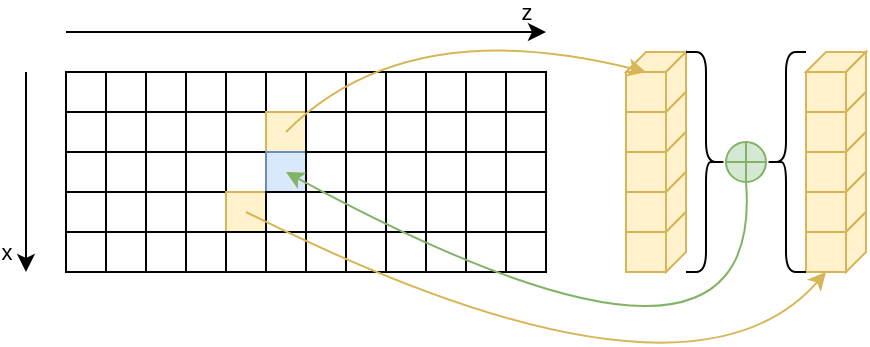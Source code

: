<mxfile version="21.5.2">
  <diagram name="Seite-1" id="kHf-WrBzQYWUcHvc4sP6">
    <mxGraphModel dx="961" dy="550" grid="1" gridSize="10" guides="1" tooltips="1" connect="1" arrows="1" fold="1" page="1" pageScale="1" pageWidth="827" pageHeight="1169" math="0" shadow="0">
      <root>
        <mxCell id="0" />
        <mxCell id="1" parent="0" />
        <mxCell id="-pxFj7mfdjv1AFyYW9a7-1" value="" style="rounded=0;whiteSpace=wrap;html=1;" vertex="1" parent="1">
          <mxGeometry x="200" y="320" width="20" height="20" as="geometry" />
        </mxCell>
        <mxCell id="-pxFj7mfdjv1AFyYW9a7-2" value="" style="rounded=0;whiteSpace=wrap;html=1;" vertex="1" parent="1">
          <mxGeometry x="220" y="320" width="20" height="20" as="geometry" />
        </mxCell>
        <mxCell id="-pxFj7mfdjv1AFyYW9a7-6" value="" style="rounded=0;whiteSpace=wrap;html=1;" vertex="1" parent="1">
          <mxGeometry x="200" y="340" width="20" height="20" as="geometry" />
        </mxCell>
        <mxCell id="-pxFj7mfdjv1AFyYW9a7-7" value="" style="rounded=0;whiteSpace=wrap;html=1;" vertex="1" parent="1">
          <mxGeometry x="220" y="340" width="20" height="20" as="geometry" />
        </mxCell>
        <mxCell id="-pxFj7mfdjv1AFyYW9a7-11" value="" style="rounded=0;whiteSpace=wrap;html=1;" vertex="1" parent="1">
          <mxGeometry x="200" y="360" width="20" height="20" as="geometry" />
        </mxCell>
        <mxCell id="-pxFj7mfdjv1AFyYW9a7-12" value="" style="rounded=0;whiteSpace=wrap;html=1;" vertex="1" parent="1">
          <mxGeometry x="220" y="360" width="20" height="20" as="geometry" />
        </mxCell>
        <mxCell id="-pxFj7mfdjv1AFyYW9a7-16" value="" style="rounded=0;whiteSpace=wrap;html=1;" vertex="1" parent="1">
          <mxGeometry x="200" y="380" width="20" height="20" as="geometry" />
        </mxCell>
        <mxCell id="-pxFj7mfdjv1AFyYW9a7-17" value="" style="rounded=0;whiteSpace=wrap;html=1;" vertex="1" parent="1">
          <mxGeometry x="220" y="380" width="20" height="20" as="geometry" />
        </mxCell>
        <mxCell id="-pxFj7mfdjv1AFyYW9a7-21" value="" style="rounded=0;whiteSpace=wrap;html=1;" vertex="1" parent="1">
          <mxGeometry x="200" y="400" width="20" height="20" as="geometry" />
        </mxCell>
        <mxCell id="-pxFj7mfdjv1AFyYW9a7-22" value="" style="rounded=0;whiteSpace=wrap;html=1;" vertex="1" parent="1">
          <mxGeometry x="220" y="400" width="20" height="20" as="geometry" />
        </mxCell>
        <mxCell id="-pxFj7mfdjv1AFyYW9a7-51" value="" style="rounded=0;whiteSpace=wrap;html=1;" vertex="1" parent="1">
          <mxGeometry x="240" y="320" width="20" height="20" as="geometry" />
        </mxCell>
        <mxCell id="-pxFj7mfdjv1AFyYW9a7-52" value="" style="rounded=0;whiteSpace=wrap;html=1;" vertex="1" parent="1">
          <mxGeometry x="260" y="320" width="20" height="20" as="geometry" />
        </mxCell>
        <mxCell id="-pxFj7mfdjv1AFyYW9a7-53" value="" style="rounded=0;whiteSpace=wrap;html=1;" vertex="1" parent="1">
          <mxGeometry x="240" y="340" width="20" height="20" as="geometry" />
        </mxCell>
        <mxCell id="-pxFj7mfdjv1AFyYW9a7-54" value="" style="rounded=0;whiteSpace=wrap;html=1;" vertex="1" parent="1">
          <mxGeometry x="260" y="340" width="20" height="20" as="geometry" />
        </mxCell>
        <mxCell id="-pxFj7mfdjv1AFyYW9a7-55" value="" style="rounded=0;whiteSpace=wrap;html=1;" vertex="1" parent="1">
          <mxGeometry x="240" y="360" width="20" height="20" as="geometry" />
        </mxCell>
        <mxCell id="-pxFj7mfdjv1AFyYW9a7-56" value="" style="rounded=0;whiteSpace=wrap;html=1;" vertex="1" parent="1">
          <mxGeometry x="260" y="360" width="20" height="20" as="geometry" />
        </mxCell>
        <mxCell id="-pxFj7mfdjv1AFyYW9a7-57" value="" style="rounded=0;whiteSpace=wrap;html=1;" vertex="1" parent="1">
          <mxGeometry x="240" y="380" width="20" height="20" as="geometry" />
        </mxCell>
        <mxCell id="-pxFj7mfdjv1AFyYW9a7-58" value="" style="rounded=0;whiteSpace=wrap;html=1;" vertex="1" parent="1">
          <mxGeometry x="260" y="380" width="20" height="20" as="geometry" />
        </mxCell>
        <mxCell id="-pxFj7mfdjv1AFyYW9a7-59" value="" style="rounded=0;whiteSpace=wrap;html=1;" vertex="1" parent="1">
          <mxGeometry x="240" y="400" width="20" height="20" as="geometry" />
        </mxCell>
        <mxCell id="-pxFj7mfdjv1AFyYW9a7-60" value="" style="rounded=0;whiteSpace=wrap;html=1;" vertex="1" parent="1">
          <mxGeometry x="260" y="400" width="20" height="20" as="geometry" />
        </mxCell>
        <mxCell id="-pxFj7mfdjv1AFyYW9a7-61" value="" style="rounded=0;whiteSpace=wrap;html=1;" vertex="1" parent="1">
          <mxGeometry x="280" y="320" width="20" height="20" as="geometry" />
        </mxCell>
        <mxCell id="-pxFj7mfdjv1AFyYW9a7-62" value="" style="rounded=0;whiteSpace=wrap;html=1;" vertex="1" parent="1">
          <mxGeometry x="300" y="320" width="20" height="20" as="geometry" />
        </mxCell>
        <mxCell id="-pxFj7mfdjv1AFyYW9a7-63" value="" style="rounded=0;whiteSpace=wrap;html=1;" vertex="1" parent="1">
          <mxGeometry x="280" y="340" width="20" height="20" as="geometry" />
        </mxCell>
        <mxCell id="-pxFj7mfdjv1AFyYW9a7-64" value="" style="rounded=0;whiteSpace=wrap;html=1;fillColor=#fff2cc;strokeColor=#d6b656;" vertex="1" parent="1">
          <mxGeometry x="300" y="340" width="20" height="20" as="geometry" />
        </mxCell>
        <mxCell id="-pxFj7mfdjv1AFyYW9a7-65" value="" style="rounded=0;whiteSpace=wrap;html=1;" vertex="1" parent="1">
          <mxGeometry x="280" y="360" width="20" height="20" as="geometry" />
        </mxCell>
        <mxCell id="-pxFj7mfdjv1AFyYW9a7-66" value="" style="rounded=0;whiteSpace=wrap;html=1;fillColor=#dae8fc;strokeColor=#6c8ebf;" vertex="1" parent="1">
          <mxGeometry x="300" y="360" width="20" height="20" as="geometry" />
        </mxCell>
        <mxCell id="-pxFj7mfdjv1AFyYW9a7-67" value="" style="rounded=0;whiteSpace=wrap;html=1;fillColor=#fff2cc;strokeColor=#d6b656;" vertex="1" parent="1">
          <mxGeometry x="280" y="380" width="20" height="20" as="geometry" />
        </mxCell>
        <mxCell id="-pxFj7mfdjv1AFyYW9a7-68" value="" style="rounded=0;whiteSpace=wrap;html=1;" vertex="1" parent="1">
          <mxGeometry x="300" y="380" width="20" height="20" as="geometry" />
        </mxCell>
        <mxCell id="-pxFj7mfdjv1AFyYW9a7-69" value="" style="rounded=0;whiteSpace=wrap;html=1;" vertex="1" parent="1">
          <mxGeometry x="280" y="400" width="20" height="20" as="geometry" />
        </mxCell>
        <mxCell id="-pxFj7mfdjv1AFyYW9a7-70" value="" style="rounded=0;whiteSpace=wrap;html=1;" vertex="1" parent="1">
          <mxGeometry x="300" y="400" width="20" height="20" as="geometry" />
        </mxCell>
        <mxCell id="-pxFj7mfdjv1AFyYW9a7-71" value="" style="rounded=0;whiteSpace=wrap;html=1;" vertex="1" parent="1">
          <mxGeometry x="320" y="320" width="20" height="20" as="geometry" />
        </mxCell>
        <mxCell id="-pxFj7mfdjv1AFyYW9a7-72" value="" style="rounded=0;whiteSpace=wrap;html=1;" vertex="1" parent="1">
          <mxGeometry x="340" y="320" width="20" height="20" as="geometry" />
        </mxCell>
        <mxCell id="-pxFj7mfdjv1AFyYW9a7-73" value="" style="rounded=0;whiteSpace=wrap;html=1;" vertex="1" parent="1">
          <mxGeometry x="320" y="340" width="20" height="20" as="geometry" />
        </mxCell>
        <mxCell id="-pxFj7mfdjv1AFyYW9a7-74" value="" style="rounded=0;whiteSpace=wrap;html=1;" vertex="1" parent="1">
          <mxGeometry x="340" y="340" width="20" height="20" as="geometry" />
        </mxCell>
        <mxCell id="-pxFj7mfdjv1AFyYW9a7-75" value="" style="rounded=0;whiteSpace=wrap;html=1;" vertex="1" parent="1">
          <mxGeometry x="320" y="360" width="20" height="20" as="geometry" />
        </mxCell>
        <mxCell id="-pxFj7mfdjv1AFyYW9a7-76" value="" style="rounded=0;whiteSpace=wrap;html=1;" vertex="1" parent="1">
          <mxGeometry x="340" y="360" width="20" height="20" as="geometry" />
        </mxCell>
        <mxCell id="-pxFj7mfdjv1AFyYW9a7-77" value="" style="rounded=0;whiteSpace=wrap;html=1;" vertex="1" parent="1">
          <mxGeometry x="320" y="380" width="20" height="20" as="geometry" />
        </mxCell>
        <mxCell id="-pxFj7mfdjv1AFyYW9a7-78" value="" style="rounded=0;whiteSpace=wrap;html=1;" vertex="1" parent="1">
          <mxGeometry x="340" y="380" width="20" height="20" as="geometry" />
        </mxCell>
        <mxCell id="-pxFj7mfdjv1AFyYW9a7-79" value="" style="rounded=0;whiteSpace=wrap;html=1;" vertex="1" parent="1">
          <mxGeometry x="320" y="400" width="20" height="20" as="geometry" />
        </mxCell>
        <mxCell id="-pxFj7mfdjv1AFyYW9a7-80" value="" style="rounded=0;whiteSpace=wrap;html=1;" vertex="1" parent="1">
          <mxGeometry x="340" y="400" width="20" height="20" as="geometry" />
        </mxCell>
        <mxCell id="-pxFj7mfdjv1AFyYW9a7-81" value="" style="rounded=0;whiteSpace=wrap;html=1;" vertex="1" parent="1">
          <mxGeometry x="360" y="320" width="20" height="20" as="geometry" />
        </mxCell>
        <mxCell id="-pxFj7mfdjv1AFyYW9a7-82" value="" style="rounded=0;whiteSpace=wrap;html=1;" vertex="1" parent="1">
          <mxGeometry x="380" y="320" width="20" height="20" as="geometry" />
        </mxCell>
        <mxCell id="-pxFj7mfdjv1AFyYW9a7-83" value="" style="rounded=0;whiteSpace=wrap;html=1;" vertex="1" parent="1">
          <mxGeometry x="360" y="340" width="20" height="20" as="geometry" />
        </mxCell>
        <mxCell id="-pxFj7mfdjv1AFyYW9a7-84" value="" style="rounded=0;whiteSpace=wrap;html=1;" vertex="1" parent="1">
          <mxGeometry x="380" y="340" width="20" height="20" as="geometry" />
        </mxCell>
        <mxCell id="-pxFj7mfdjv1AFyYW9a7-85" value="" style="rounded=0;whiteSpace=wrap;html=1;" vertex="1" parent="1">
          <mxGeometry x="360" y="360" width="20" height="20" as="geometry" />
        </mxCell>
        <mxCell id="-pxFj7mfdjv1AFyYW9a7-86" value="" style="rounded=0;whiteSpace=wrap;html=1;" vertex="1" parent="1">
          <mxGeometry x="380" y="360" width="20" height="20" as="geometry" />
        </mxCell>
        <mxCell id="-pxFj7mfdjv1AFyYW9a7-87" value="" style="rounded=0;whiteSpace=wrap;html=1;" vertex="1" parent="1">
          <mxGeometry x="360" y="380" width="20" height="20" as="geometry" />
        </mxCell>
        <mxCell id="-pxFj7mfdjv1AFyYW9a7-88" value="" style="rounded=0;whiteSpace=wrap;html=1;" vertex="1" parent="1">
          <mxGeometry x="380" y="380" width="20" height="20" as="geometry" />
        </mxCell>
        <mxCell id="-pxFj7mfdjv1AFyYW9a7-89" value="" style="rounded=0;whiteSpace=wrap;html=1;" vertex="1" parent="1">
          <mxGeometry x="360" y="400" width="20" height="20" as="geometry" />
        </mxCell>
        <mxCell id="-pxFj7mfdjv1AFyYW9a7-90" value="" style="rounded=0;whiteSpace=wrap;html=1;" vertex="1" parent="1">
          <mxGeometry x="380" y="400" width="20" height="20" as="geometry" />
        </mxCell>
        <mxCell id="-pxFj7mfdjv1AFyYW9a7-91" value="" style="rounded=0;whiteSpace=wrap;html=1;" vertex="1" parent="1">
          <mxGeometry x="400" y="320" width="20" height="20" as="geometry" />
        </mxCell>
        <mxCell id="-pxFj7mfdjv1AFyYW9a7-92" value="" style="rounded=0;whiteSpace=wrap;html=1;" vertex="1" parent="1">
          <mxGeometry x="420" y="320" width="20" height="20" as="geometry" />
        </mxCell>
        <mxCell id="-pxFj7mfdjv1AFyYW9a7-93" value="" style="rounded=0;whiteSpace=wrap;html=1;" vertex="1" parent="1">
          <mxGeometry x="400" y="340" width="20" height="20" as="geometry" />
        </mxCell>
        <mxCell id="-pxFj7mfdjv1AFyYW9a7-94" value="" style="rounded=0;whiteSpace=wrap;html=1;" vertex="1" parent="1">
          <mxGeometry x="420" y="340" width="20" height="20" as="geometry" />
        </mxCell>
        <mxCell id="-pxFj7mfdjv1AFyYW9a7-95" value="" style="rounded=0;whiteSpace=wrap;html=1;" vertex="1" parent="1">
          <mxGeometry x="400" y="360" width="20" height="20" as="geometry" />
        </mxCell>
        <mxCell id="-pxFj7mfdjv1AFyYW9a7-96" value="" style="rounded=0;whiteSpace=wrap;html=1;" vertex="1" parent="1">
          <mxGeometry x="420" y="360" width="20" height="20" as="geometry" />
        </mxCell>
        <mxCell id="-pxFj7mfdjv1AFyYW9a7-97" value="" style="rounded=0;whiteSpace=wrap;html=1;" vertex="1" parent="1">
          <mxGeometry x="400" y="380" width="20" height="20" as="geometry" />
        </mxCell>
        <mxCell id="-pxFj7mfdjv1AFyYW9a7-98" value="" style="rounded=0;whiteSpace=wrap;html=1;" vertex="1" parent="1">
          <mxGeometry x="420" y="380" width="20" height="20" as="geometry" />
        </mxCell>
        <mxCell id="-pxFj7mfdjv1AFyYW9a7-99" value="" style="rounded=0;whiteSpace=wrap;html=1;" vertex="1" parent="1">
          <mxGeometry x="400" y="400" width="20" height="20" as="geometry" />
        </mxCell>
        <mxCell id="-pxFj7mfdjv1AFyYW9a7-100" value="" style="rounded=0;whiteSpace=wrap;html=1;" vertex="1" parent="1">
          <mxGeometry x="420" y="400" width="20" height="20" as="geometry" />
        </mxCell>
        <mxCell id="-pxFj7mfdjv1AFyYW9a7-101" value="" style="endArrow=classic;html=1;rounded=0;" edge="1" parent="1">
          <mxGeometry width="50" height="50" relative="1" as="geometry">
            <mxPoint x="180" y="320" as="sourcePoint" />
            <mxPoint x="180" y="420" as="targetPoint" />
          </mxGeometry>
        </mxCell>
        <mxCell id="-pxFj7mfdjv1AFyYW9a7-102" value="x" style="edgeLabel;html=1;align=center;verticalAlign=middle;resizable=0;points=[];labelBackgroundColor=none;" vertex="1" connectable="0" parent="-pxFj7mfdjv1AFyYW9a7-101">
          <mxGeometry x="0.734" y="-1" relative="1" as="geometry">
            <mxPoint x="-9" y="3" as="offset" />
          </mxGeometry>
        </mxCell>
        <mxCell id="-pxFj7mfdjv1AFyYW9a7-103" value="" style="endArrow=classic;html=1;rounded=0;" edge="1" parent="1">
          <mxGeometry width="50" height="50" relative="1" as="geometry">
            <mxPoint x="200" y="300" as="sourcePoint" />
            <mxPoint x="440" y="300" as="targetPoint" />
          </mxGeometry>
        </mxCell>
        <mxCell id="-pxFj7mfdjv1AFyYW9a7-104" value="z" style="edgeLabel;html=1;align=center;verticalAlign=middle;resizable=0;points=[];labelBackgroundColor=none;" vertex="1" connectable="0" parent="-pxFj7mfdjv1AFyYW9a7-103">
          <mxGeometry x="0.914" y="2" relative="1" as="geometry">
            <mxPoint y="-8" as="offset" />
          </mxGeometry>
        </mxCell>
        <mxCell id="-pxFj7mfdjv1AFyYW9a7-119" value="" style="group;" vertex="1" connectable="0" parent="1">
          <mxGeometry x="480" y="310" width="30" height="110" as="geometry" />
        </mxCell>
        <mxCell id="-pxFj7mfdjv1AFyYW9a7-120" value="" style="group;" vertex="1" connectable="0" parent="-pxFj7mfdjv1AFyYW9a7-119">
          <mxGeometry width="30" height="30" as="geometry" />
        </mxCell>
        <mxCell id="-pxFj7mfdjv1AFyYW9a7-121" value="" style="whiteSpace=wrap;html=1;aspect=fixed;fillColor=#fff2cc;strokeColor=#d6b656;" vertex="1" parent="-pxFj7mfdjv1AFyYW9a7-120">
          <mxGeometry y="10" width="20" height="20" as="geometry" />
        </mxCell>
        <mxCell id="-pxFj7mfdjv1AFyYW9a7-122" value="" style="shape=parallelogram;perimeter=parallelogramPerimeter;whiteSpace=wrap;html=1;fixedSize=1;size=10;fillColor=#fff2cc;strokeColor=#d6b656;" vertex="1" parent="-pxFj7mfdjv1AFyYW9a7-120">
          <mxGeometry width="30" height="10" as="geometry" />
        </mxCell>
        <mxCell id="-pxFj7mfdjv1AFyYW9a7-123" value="" style="shape=parallelogram;perimeter=parallelogramPerimeter;whiteSpace=wrap;html=1;fixedSize=1;size=10;rotation=90;flipH=1;fillColor=#fff2cc;strokeColor=#d6b656;" vertex="1" parent="-pxFj7mfdjv1AFyYW9a7-120">
          <mxGeometry x="10" y="10" width="30" height="10" as="geometry" />
        </mxCell>
        <mxCell id="-pxFj7mfdjv1AFyYW9a7-124" value="" style="whiteSpace=wrap;html=1;aspect=fixed;fillColor=#fff2cc;strokeColor=#d6b656;" vertex="1" parent="-pxFj7mfdjv1AFyYW9a7-119">
          <mxGeometry y="30" width="20" height="20" as="geometry" />
        </mxCell>
        <mxCell id="-pxFj7mfdjv1AFyYW9a7-125" value="" style="whiteSpace=wrap;html=1;aspect=fixed;fillColor=#fff2cc;strokeColor=#d6b656;" vertex="1" parent="-pxFj7mfdjv1AFyYW9a7-119">
          <mxGeometry y="50" width="20" height="20" as="geometry" />
        </mxCell>
        <mxCell id="-pxFj7mfdjv1AFyYW9a7-126" value="" style="whiteSpace=wrap;html=1;aspect=fixed;fillColor=#fff2cc;strokeColor=#d6b656;" vertex="1" parent="-pxFj7mfdjv1AFyYW9a7-119">
          <mxGeometry y="70" width="20" height="20" as="geometry" />
        </mxCell>
        <mxCell id="-pxFj7mfdjv1AFyYW9a7-127" value="" style="whiteSpace=wrap;html=1;aspect=fixed;fillColor=#fff2cc;strokeColor=#d6b656;" vertex="1" parent="-pxFj7mfdjv1AFyYW9a7-119">
          <mxGeometry y="90" width="20" height="20" as="geometry" />
        </mxCell>
        <mxCell id="-pxFj7mfdjv1AFyYW9a7-128" value="" style="shape=parallelogram;perimeter=parallelogramPerimeter;whiteSpace=wrap;html=1;fixedSize=1;size=10;rotation=90;flipH=1;fillColor=#fff2cc;strokeColor=#d6b656;" vertex="1" parent="-pxFj7mfdjv1AFyYW9a7-119">
          <mxGeometry x="10" y="30" width="30" height="10" as="geometry" />
        </mxCell>
        <mxCell id="-pxFj7mfdjv1AFyYW9a7-129" value="" style="shape=parallelogram;perimeter=parallelogramPerimeter;whiteSpace=wrap;html=1;fixedSize=1;size=10;rotation=90;flipH=1;fillColor=#fff2cc;strokeColor=#d6b656;" vertex="1" parent="-pxFj7mfdjv1AFyYW9a7-119">
          <mxGeometry x="10" y="50" width="30" height="10" as="geometry" />
        </mxCell>
        <mxCell id="-pxFj7mfdjv1AFyYW9a7-130" value="" style="shape=parallelogram;perimeter=parallelogramPerimeter;whiteSpace=wrap;html=1;fixedSize=1;size=10;rotation=90;flipH=1;fillColor=#fff2cc;strokeColor=#d6b656;" vertex="1" parent="-pxFj7mfdjv1AFyYW9a7-119">
          <mxGeometry x="10" y="70" width="30" height="10" as="geometry" />
        </mxCell>
        <mxCell id="-pxFj7mfdjv1AFyYW9a7-131" value="" style="shape=parallelogram;perimeter=parallelogramPerimeter;whiteSpace=wrap;html=1;fixedSize=1;size=10;rotation=90;flipH=1;fillColor=#fff2cc;strokeColor=#d6b656;" vertex="1" parent="-pxFj7mfdjv1AFyYW9a7-119">
          <mxGeometry x="10" y="90" width="30" height="10" as="geometry" />
        </mxCell>
        <mxCell id="-pxFj7mfdjv1AFyYW9a7-135" value="" style="curved=1;endArrow=classic;html=1;rounded=0;fillColor=#fff2cc;strokeColor=#d6b656;entryX=0.5;entryY=1;entryDx=0;entryDy=0;" edge="1" parent="1" target="-pxFj7mfdjv1AFyYW9a7-144">
          <mxGeometry width="50" height="50" relative="1" as="geometry">
            <mxPoint x="290" y="390" as="sourcePoint" />
            <mxPoint x="550" y="430" as="targetPoint" />
            <Array as="points">
              <mxPoint x="510" y="500" />
            </Array>
          </mxGeometry>
        </mxCell>
        <mxCell id="-pxFj7mfdjv1AFyYW9a7-136" value="" style="group;" vertex="1" connectable="0" parent="1">
          <mxGeometry x="570" y="310" width="30" height="110" as="geometry" />
        </mxCell>
        <mxCell id="-pxFj7mfdjv1AFyYW9a7-137" value="" style="group;" vertex="1" connectable="0" parent="-pxFj7mfdjv1AFyYW9a7-136">
          <mxGeometry width="30" height="30" as="geometry" />
        </mxCell>
        <mxCell id="-pxFj7mfdjv1AFyYW9a7-138" value="" style="whiteSpace=wrap;html=1;aspect=fixed;fillColor=#fff2cc;strokeColor=#d6b656;" vertex="1" parent="-pxFj7mfdjv1AFyYW9a7-137">
          <mxGeometry y="10" width="20" height="20" as="geometry" />
        </mxCell>
        <mxCell id="-pxFj7mfdjv1AFyYW9a7-139" value="" style="shape=parallelogram;perimeter=parallelogramPerimeter;whiteSpace=wrap;html=1;fixedSize=1;size=10;fillColor=#fff2cc;strokeColor=#d6b656;" vertex="1" parent="-pxFj7mfdjv1AFyYW9a7-137">
          <mxGeometry width="30" height="10" as="geometry" />
        </mxCell>
        <mxCell id="-pxFj7mfdjv1AFyYW9a7-140" value="" style="shape=parallelogram;perimeter=parallelogramPerimeter;whiteSpace=wrap;html=1;fixedSize=1;size=10;rotation=90;flipH=1;fillColor=#fff2cc;strokeColor=#d6b656;" vertex="1" parent="-pxFj7mfdjv1AFyYW9a7-137">
          <mxGeometry x="10" y="10" width="30" height="10" as="geometry" />
        </mxCell>
        <mxCell id="-pxFj7mfdjv1AFyYW9a7-141" value="" style="whiteSpace=wrap;html=1;aspect=fixed;fillColor=#fff2cc;strokeColor=#d6b656;" vertex="1" parent="-pxFj7mfdjv1AFyYW9a7-136">
          <mxGeometry y="30" width="20" height="20" as="geometry" />
        </mxCell>
        <mxCell id="-pxFj7mfdjv1AFyYW9a7-142" value="" style="whiteSpace=wrap;html=1;aspect=fixed;fillColor=#fff2cc;strokeColor=#d6b656;" vertex="1" parent="-pxFj7mfdjv1AFyYW9a7-136">
          <mxGeometry y="50" width="20" height="20" as="geometry" />
        </mxCell>
        <mxCell id="-pxFj7mfdjv1AFyYW9a7-143" value="" style="whiteSpace=wrap;html=1;aspect=fixed;fillColor=#fff2cc;strokeColor=#d6b656;" vertex="1" parent="-pxFj7mfdjv1AFyYW9a7-136">
          <mxGeometry y="70" width="20" height="20" as="geometry" />
        </mxCell>
        <mxCell id="-pxFj7mfdjv1AFyYW9a7-144" value="" style="whiteSpace=wrap;html=1;aspect=fixed;fillColor=#fff2cc;strokeColor=#d6b656;" vertex="1" parent="-pxFj7mfdjv1AFyYW9a7-136">
          <mxGeometry y="90" width="20" height="20" as="geometry" />
        </mxCell>
        <mxCell id="-pxFj7mfdjv1AFyYW9a7-145" value="" style="shape=parallelogram;perimeter=parallelogramPerimeter;whiteSpace=wrap;html=1;fixedSize=1;size=10;rotation=90;flipH=1;fillColor=#fff2cc;strokeColor=#d6b656;" vertex="1" parent="-pxFj7mfdjv1AFyYW9a7-136">
          <mxGeometry x="10" y="30" width="30" height="10" as="geometry" />
        </mxCell>
        <mxCell id="-pxFj7mfdjv1AFyYW9a7-146" value="" style="shape=parallelogram;perimeter=parallelogramPerimeter;whiteSpace=wrap;html=1;fixedSize=1;size=10;rotation=90;flipH=1;fillColor=#fff2cc;strokeColor=#d6b656;" vertex="1" parent="-pxFj7mfdjv1AFyYW9a7-136">
          <mxGeometry x="10" y="50" width="30" height="10" as="geometry" />
        </mxCell>
        <mxCell id="-pxFj7mfdjv1AFyYW9a7-147" value="" style="shape=parallelogram;perimeter=parallelogramPerimeter;whiteSpace=wrap;html=1;fixedSize=1;size=10;rotation=90;flipH=1;fillColor=#fff2cc;strokeColor=#d6b656;" vertex="1" parent="-pxFj7mfdjv1AFyYW9a7-136">
          <mxGeometry x="10" y="70" width="30" height="10" as="geometry" />
        </mxCell>
        <mxCell id="-pxFj7mfdjv1AFyYW9a7-148" value="" style="shape=parallelogram;perimeter=parallelogramPerimeter;whiteSpace=wrap;html=1;fixedSize=1;size=10;rotation=90;flipH=1;fillColor=#fff2cc;strokeColor=#d6b656;" vertex="1" parent="-pxFj7mfdjv1AFyYW9a7-136">
          <mxGeometry x="10" y="90" width="30" height="10" as="geometry" />
        </mxCell>
        <mxCell id="-pxFj7mfdjv1AFyYW9a7-152" value="" style="shape=curlyBracket;whiteSpace=wrap;html=1;rounded=1;flipH=1;labelPosition=right;verticalLabelPosition=middle;align=left;verticalAlign=middle;" vertex="1" parent="1">
          <mxGeometry x="510" y="310" width="20" height="110" as="geometry" />
        </mxCell>
        <mxCell id="-pxFj7mfdjv1AFyYW9a7-153" value="" style="shape=curlyBracket;whiteSpace=wrap;html=1;rounded=1;labelPosition=left;verticalLabelPosition=middle;align=right;verticalAlign=middle;" vertex="1" parent="1">
          <mxGeometry x="550" y="310" width="20" height="110" as="geometry" />
        </mxCell>
        <mxCell id="-pxFj7mfdjv1AFyYW9a7-154" value="" style="ellipse;whiteSpace=wrap;html=1;aspect=fixed;fillColor=#d5e8d4;strokeColor=#82b366;" vertex="1" parent="1">
          <mxGeometry x="530" y="355" width="20" height="20" as="geometry" />
        </mxCell>
        <mxCell id="-pxFj7mfdjv1AFyYW9a7-155" value="" style="endArrow=none;html=1;rounded=0;entryX=0.5;entryY=0;entryDx=0;entryDy=0;exitX=0.5;exitY=1;exitDx=0;exitDy=0;fillColor=#d5e8d4;strokeColor=#82b366;" edge="1" parent="1" source="-pxFj7mfdjv1AFyYW9a7-154" target="-pxFj7mfdjv1AFyYW9a7-154">
          <mxGeometry width="50" height="50" relative="1" as="geometry">
            <mxPoint x="530" y="450" as="sourcePoint" />
            <mxPoint x="580" y="400" as="targetPoint" />
          </mxGeometry>
        </mxCell>
        <mxCell id="-pxFj7mfdjv1AFyYW9a7-156" value="" style="endArrow=none;html=1;rounded=0;entryX=1;entryY=0.5;entryDx=0;entryDy=0;exitX=0;exitY=0.5;exitDx=0;exitDy=0;fillColor=#d5e8d4;strokeColor=#82b366;" edge="1" parent="1" source="-pxFj7mfdjv1AFyYW9a7-154" target="-pxFj7mfdjv1AFyYW9a7-154">
          <mxGeometry width="50" height="50" relative="1" as="geometry">
            <mxPoint x="500" y="440" as="sourcePoint" />
            <mxPoint x="550" y="390" as="targetPoint" />
          </mxGeometry>
        </mxCell>
        <mxCell id="-pxFj7mfdjv1AFyYW9a7-157" value="" style="curved=1;endArrow=classic;html=1;rounded=0;fillColor=#fff2cc;strokeColor=#d6b656;entryX=0.5;entryY=0;entryDx=0;entryDy=0;" edge="1" parent="1" target="-pxFj7mfdjv1AFyYW9a7-121">
          <mxGeometry width="50" height="50" relative="1" as="geometry">
            <mxPoint x="310" y="350" as="sourcePoint" />
            <mxPoint x="350" y="450" as="targetPoint" />
            <Array as="points">
              <mxPoint x="370" y="290" />
            </Array>
          </mxGeometry>
        </mxCell>
        <mxCell id="-pxFj7mfdjv1AFyYW9a7-158" value="" style="curved=1;endArrow=none;html=1;rounded=0;entryX=0.5;entryY=1;entryDx=0;entryDy=0;fillColor=#d5e8d4;strokeColor=#82b366;startArrow=classic;startFill=1;endFill=0;" edge="1" parent="1" target="-pxFj7mfdjv1AFyYW9a7-154">
          <mxGeometry width="50" height="50" relative="1" as="geometry">
            <mxPoint x="310" y="370" as="sourcePoint" />
            <mxPoint x="310" y="480" as="targetPoint" />
            <Array as="points">
              <mxPoint x="550" y="500" />
            </Array>
          </mxGeometry>
        </mxCell>
      </root>
    </mxGraphModel>
  </diagram>
</mxfile>
